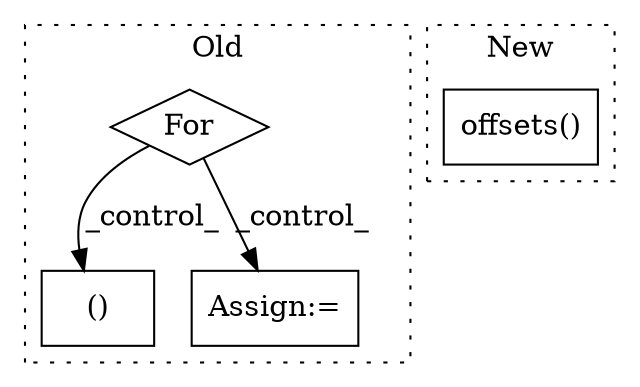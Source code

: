 digraph G {
subgraph cluster0 {
1 [label="()" a="54" s="7170" l="8" shape="box"];
3 [label="Assign:=" a="68" s="7170" l="11" shape="box"];
4 [label="For" a="107" s="7100,7117" l="4,48" shape="diamond"];
label = "Old";
style="dotted";
}
subgraph cluster1 {
2 [label="offsets()" a="75" s="6784" l="35" shape="box"];
label = "New";
style="dotted";
}
4 -> 1 [label="_control_"];
4 -> 3 [label="_control_"];
}
